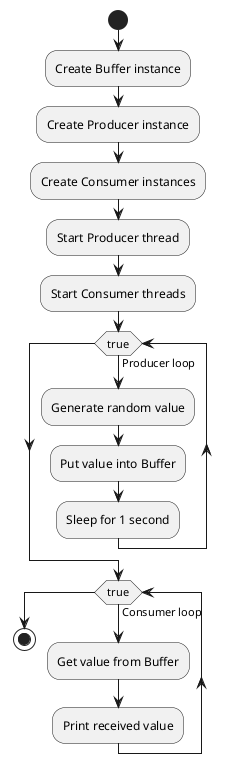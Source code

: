 @startuml

start

:Create Buffer instance;
:Create Producer instance;
:Create Consumer instances;

:Start Producer thread;
:Start Consumer threads;

while (true) is (Producer loop)
    :Generate random value;
    :Put value into Buffer;
    :Sleep for 1 second;
endwhile

while (true) is (Consumer loop)
    :Get value from Buffer;
    :Print received value;
endwhile

stop

@enduml
